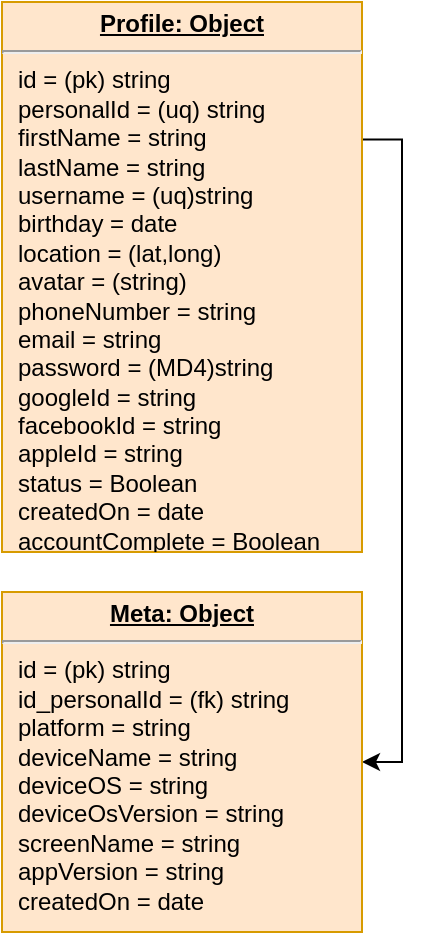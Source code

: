 <mxfile version="14.4.3" type="github">
  <diagram name="Page-1" id="a7904f86-f2b4-8e86-fa97-74104820619b">
    <mxGraphModel dx="862" dy="527" grid="1" gridSize="10" guides="1" tooltips="1" connect="1" arrows="1" fold="1" page="1" pageScale="1" pageWidth="1100" pageHeight="850" background="#ffffff" math="0" shadow="0">
      <root>
        <mxCell id="0" />
        <mxCell id="1" parent="0" />
        <mxCell id="te7ntE4sM3Z5Sat28IAf-3" style="edgeStyle=orthogonalEdgeStyle;rounded=0;orthogonalLoop=1;jettySize=auto;html=1;exitX=0;exitY=0.75;exitDx=0;exitDy=0;entryX=0;entryY=0.5;entryDx=0;entryDy=0;" edge="1" parent="1" source="24794b860abc3c2d-1" target="te7ntE4sM3Z5Sat28IAf-2">
          <mxGeometry relative="1" as="geometry" />
        </mxCell>
        <mxCell id="24794b860abc3c2d-1" value="&lt;p style=&quot;margin: 4px 0px 0px ; text-align: center&quot;&gt;&lt;b&gt;&lt;u&gt;Profile: Object&lt;/u&gt;&lt;/b&gt;&lt;br&gt;&lt;/p&gt;&lt;hr&gt;&lt;p style=&quot;margin: 0px ; margin-left: 8px&quot;&gt;id = (pk) string&lt;/p&gt;&lt;p style=&quot;margin: 0px ; margin-left: 8px&quot;&gt;personalId = (uq) string&lt;br&gt;firstName = string&lt;br&gt;lastName = string&lt;/p&gt;&lt;p style=&quot;margin: 0px ; margin-left: 8px&quot;&gt;username = (uq)string&lt;br&gt;&lt;/p&gt;&lt;p style=&quot;margin: 0px ; margin-left: 8px&quot;&gt;birthday = date&lt;br&gt;&lt;/p&gt;&lt;p style=&quot;margin: 0px ; margin-left: 8px&quot;&gt;location = (lat,long)&lt;br&gt;&lt;/p&gt;&lt;p style=&quot;margin: 0px ; margin-left: 8px&quot;&gt;avatar = (string)&lt;/p&gt;&lt;p style=&quot;margin: 0px ; margin-left: 8px&quot;&gt;phoneNumber = string&lt;br&gt;&lt;/p&gt;&lt;p style=&quot;margin: 0px ; margin-left: 8px&quot;&gt;email = string&lt;br&gt;&lt;/p&gt;&lt;p style=&quot;margin: 0px ; margin-left: 8px&quot;&gt;password = (MD4)string&lt;br&gt;&lt;/p&gt;&lt;p style=&quot;margin: 0px ; margin-left: 8px&quot;&gt;googleId = string&lt;/p&gt;&lt;p style=&quot;margin: 0px ; margin-left: 8px&quot;&gt;facebookId = string&lt;/p&gt;&lt;p style=&quot;margin: 0px ; margin-left: 8px&quot;&gt;appleId = string&lt;/p&gt;&lt;p style=&quot;margin: 0px ; margin-left: 8px&quot;&gt;status = Boolean&lt;/p&gt;&lt;p style=&quot;margin: 0px ; margin-left: 8px&quot;&gt;createdOn = date&lt;/p&gt;&lt;p style=&quot;margin: 0px ; margin-left: 8px&quot;&gt;&lt;span&gt;accountComplete = Boolean&lt;/span&gt;&lt;br&gt;&lt;/p&gt;" style="verticalAlign=top;align=left;overflow=fill;fontSize=12;fontFamily=Helvetica;html=1;rounded=0;shadow=0;comic=0;labelBackgroundColor=none;strokeWidth=1;direction=west;fillColor=#ffe6cc;strokeColor=#d79b00;" parent="1" vertex="1">
          <mxGeometry x="40" y="205" width="180" height="275" as="geometry" />
        </mxCell>
        <mxCell id="te7ntE4sM3Z5Sat28IAf-2" value="&lt;p style=&quot;margin: 4px 0px 0px ; text-align: center&quot;&gt;&lt;b&gt;&lt;u&gt;Meta: Object&lt;/u&gt;&lt;/b&gt;&lt;br&gt;&lt;/p&gt;&lt;hr&gt;&lt;p style=&quot;margin: 0px ; margin-left: 8px&quot;&gt;id = (pk) string&lt;/p&gt;&lt;p style=&quot;margin: 0px ; margin-left: 8px&quot;&gt;id_personalId = (fk) string&lt;br&gt;platform = string&lt;br&gt;deviceName = string&lt;/p&gt;&lt;p style=&quot;margin: 0px ; margin-left: 8px&quot;&gt;deviceOS = string&lt;/p&gt;&lt;p style=&quot;margin: 0px ; margin-left: 8px&quot;&gt;deviceOsVersion = string&lt;/p&gt;&lt;p style=&quot;margin: 0px ; margin-left: 8px&quot;&gt;screenName = string&lt;/p&gt;&lt;p style=&quot;margin: 0px ; margin-left: 8px&quot;&gt;appVersion = string&lt;/p&gt;&lt;p style=&quot;margin: 0px ; margin-left: 8px&quot;&gt;createdOn = date&lt;/p&gt;" style="verticalAlign=top;align=left;overflow=fill;fontSize=12;fontFamily=Helvetica;html=1;rounded=0;shadow=0;comic=0;labelBackgroundColor=none;strokeWidth=1;direction=west;fillColor=#ffe6cc;strokeColor=#d79b00;" vertex="1" parent="1">
          <mxGeometry x="40" y="500" width="180" height="170" as="geometry" />
        </mxCell>
      </root>
    </mxGraphModel>
  </diagram>
</mxfile>
